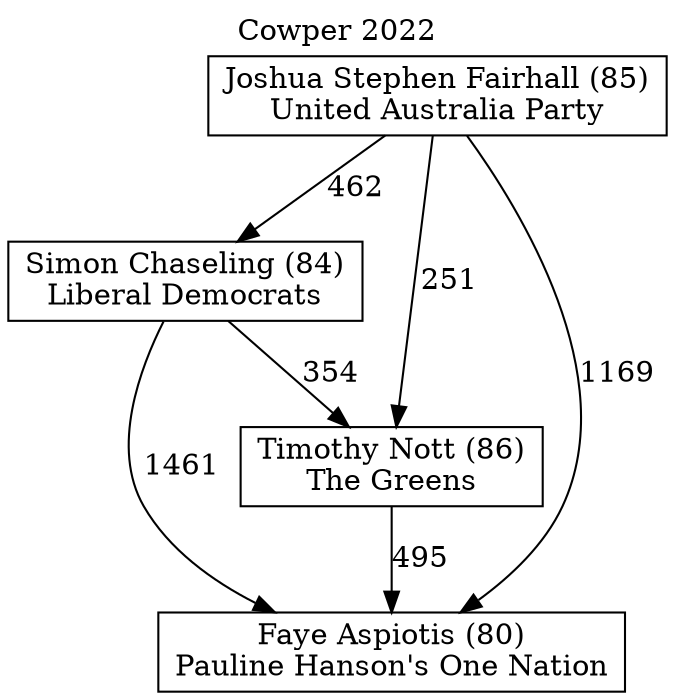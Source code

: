 // House preference flow
digraph "Faye Aspiotis (80)_Cowper_2022" {
	graph [label="Cowper 2022" labelloc=t mclimit=10]
	node [shape=box]
	"Joshua Stephen Fairhall (85)" [label="Joshua Stephen Fairhall (85)
United Australia Party"]
	"Simon Chaseling (84)" [label="Simon Chaseling (84)
Liberal Democrats"]
	"Timothy Nott (86)" [label="Timothy Nott (86)
The Greens"]
	"Faye Aspiotis (80)" [label="Faye Aspiotis (80)
Pauline Hanson's One Nation"]
	"Simon Chaseling (84)" -> "Timothy Nott (86)" [label=354]
	"Simon Chaseling (84)" -> "Faye Aspiotis (80)" [label=1461]
	"Joshua Stephen Fairhall (85)" -> "Faye Aspiotis (80)" [label=1169]
	"Timothy Nott (86)" -> "Faye Aspiotis (80)" [label=495]
	"Joshua Stephen Fairhall (85)" -> "Simon Chaseling (84)" [label=462]
	"Joshua Stephen Fairhall (85)" -> "Timothy Nott (86)" [label=251]
}
